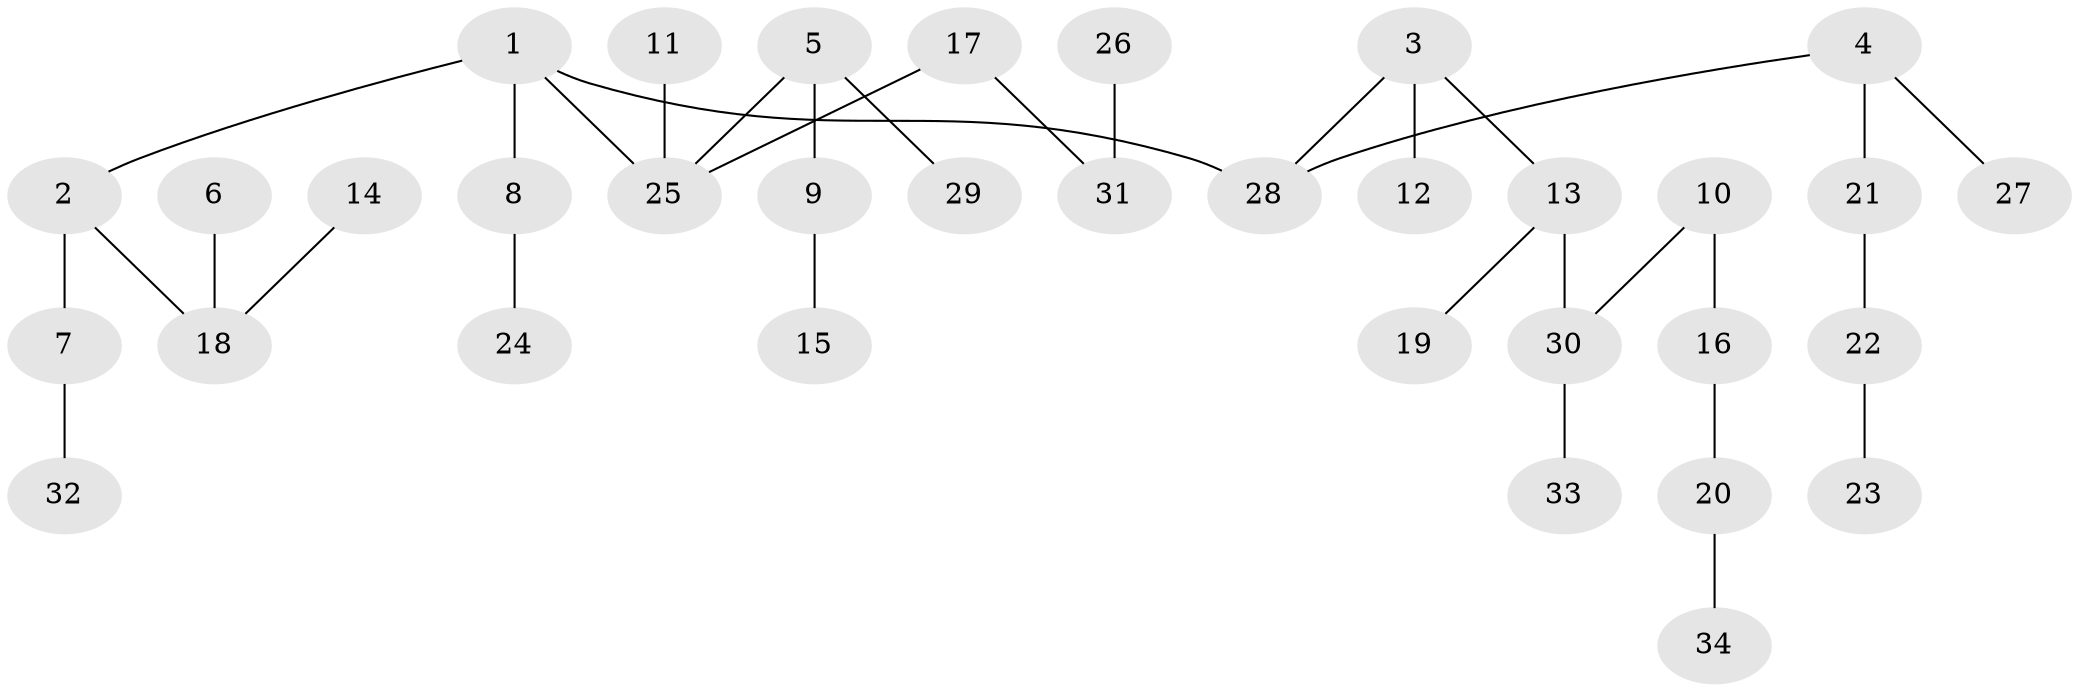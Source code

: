 // original degree distribution, {5: 0.017857142857142856, 4: 0.125, 3: 0.14285714285714285, 1: 0.48214285714285715, 2: 0.23214285714285715}
// Generated by graph-tools (version 1.1) at 2025/37/03/04/25 23:37:21]
// undirected, 34 vertices, 33 edges
graph export_dot {
  node [color=gray90,style=filled];
  1;
  2;
  3;
  4;
  5;
  6;
  7;
  8;
  9;
  10;
  11;
  12;
  13;
  14;
  15;
  16;
  17;
  18;
  19;
  20;
  21;
  22;
  23;
  24;
  25;
  26;
  27;
  28;
  29;
  30;
  31;
  32;
  33;
  34;
  1 -- 2 [weight=1.0];
  1 -- 8 [weight=1.0];
  1 -- 25 [weight=1.0];
  1 -- 28 [weight=1.0];
  2 -- 7 [weight=1.0];
  2 -- 18 [weight=1.0];
  3 -- 12 [weight=1.0];
  3 -- 13 [weight=1.0];
  3 -- 28 [weight=1.0];
  4 -- 21 [weight=1.0];
  4 -- 27 [weight=1.0];
  4 -- 28 [weight=1.0];
  5 -- 9 [weight=1.0];
  5 -- 25 [weight=1.0];
  5 -- 29 [weight=1.0];
  6 -- 18 [weight=1.0];
  7 -- 32 [weight=1.0];
  8 -- 24 [weight=1.0];
  9 -- 15 [weight=1.0];
  10 -- 16 [weight=1.0];
  10 -- 30 [weight=1.0];
  11 -- 25 [weight=1.0];
  13 -- 19 [weight=1.0];
  13 -- 30 [weight=1.0];
  14 -- 18 [weight=1.0];
  16 -- 20 [weight=1.0];
  17 -- 25 [weight=1.0];
  17 -- 31 [weight=1.0];
  20 -- 34 [weight=1.0];
  21 -- 22 [weight=1.0];
  22 -- 23 [weight=1.0];
  26 -- 31 [weight=1.0];
  30 -- 33 [weight=1.0];
}
